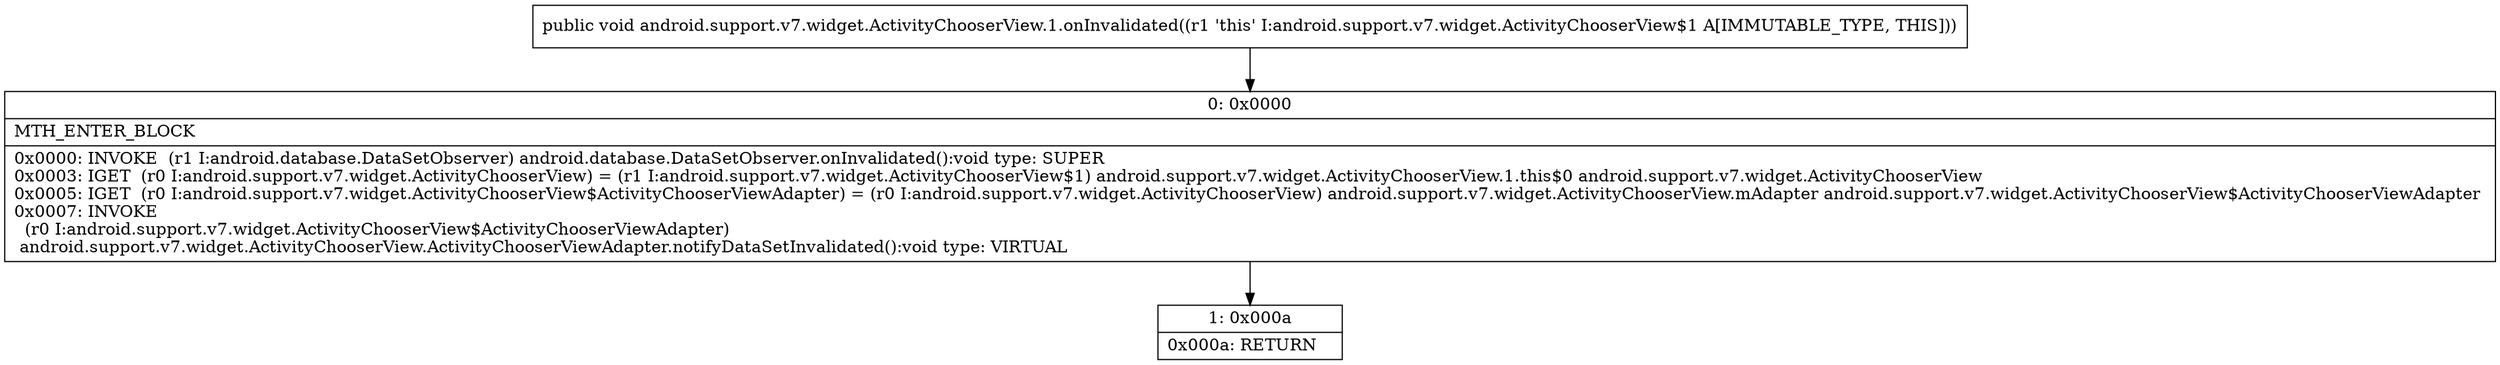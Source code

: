 digraph "CFG forandroid.support.v7.widget.ActivityChooserView.1.onInvalidated()V" {
Node_0 [shape=record,label="{0\:\ 0x0000|MTH_ENTER_BLOCK\l|0x0000: INVOKE  (r1 I:android.database.DataSetObserver) android.database.DataSetObserver.onInvalidated():void type: SUPER \l0x0003: IGET  (r0 I:android.support.v7.widget.ActivityChooserView) = (r1 I:android.support.v7.widget.ActivityChooserView$1) android.support.v7.widget.ActivityChooserView.1.this$0 android.support.v7.widget.ActivityChooserView \l0x0005: IGET  (r0 I:android.support.v7.widget.ActivityChooserView$ActivityChooserViewAdapter) = (r0 I:android.support.v7.widget.ActivityChooserView) android.support.v7.widget.ActivityChooserView.mAdapter android.support.v7.widget.ActivityChooserView$ActivityChooserViewAdapter \l0x0007: INVOKE  \l  (r0 I:android.support.v7.widget.ActivityChooserView$ActivityChooserViewAdapter)\l android.support.v7.widget.ActivityChooserView.ActivityChooserViewAdapter.notifyDataSetInvalidated():void type: VIRTUAL \l}"];
Node_1 [shape=record,label="{1\:\ 0x000a|0x000a: RETURN   \l}"];
MethodNode[shape=record,label="{public void android.support.v7.widget.ActivityChooserView.1.onInvalidated((r1 'this' I:android.support.v7.widget.ActivityChooserView$1 A[IMMUTABLE_TYPE, THIS])) }"];
MethodNode -> Node_0;
Node_0 -> Node_1;
}


